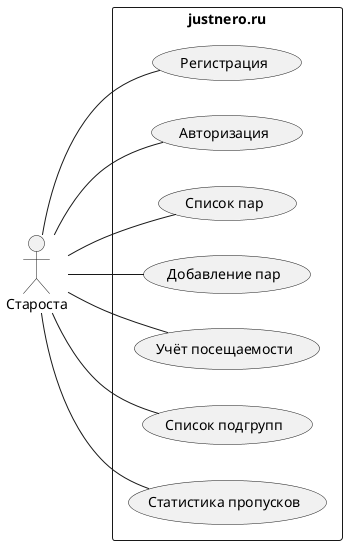 @startuml

left to right direction

actor :Староста: as user

rectangle :justnero.ru: {
	user -- (Регистрация)
	user -- (Авторизация)
	user -- (Список пар)
	user -- (Добавление пар)
	user -- (Учёт посещаемости)
	user -- (Список подгрупп)
	user -- (Статистика пропусков)
}

@enduml